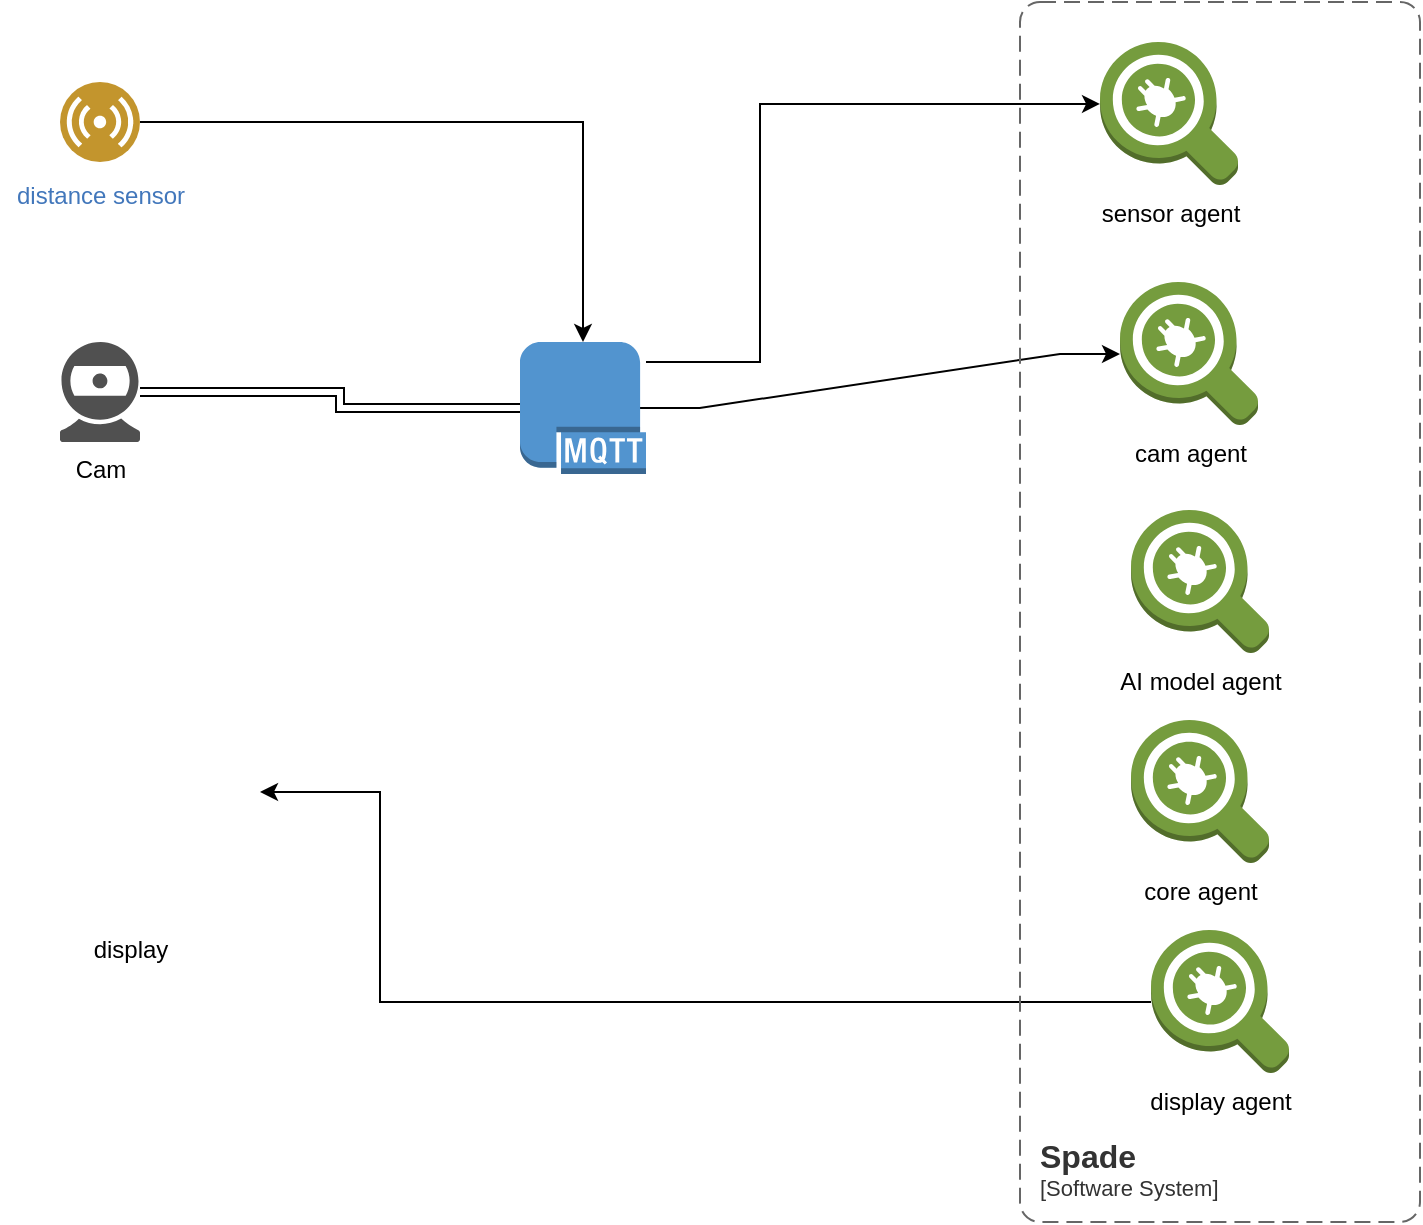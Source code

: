 <mxfile version="21.3.3">
  <diagram name="Page-1" id="j4KkUrHmV3GWsaagCfpN">
    <mxGraphModel dx="1147" dy="658" grid="1" gridSize="10" guides="1" tooltips="1" connect="1" arrows="1" fold="1" page="1" pageScale="1" pageWidth="850" pageHeight="1100" math="0" shadow="0">
      <root>
        <mxCell id="0" />
        <mxCell id="1" parent="0" />
        <mxCell id="eT5R83WgRnjZct5-d_Fm-17" style="edgeStyle=orthogonalEdgeStyle;rounded=0;orthogonalLoop=1;jettySize=auto;html=1;shape=link;" edge="1" parent="1" source="eT5R83WgRnjZct5-d_Fm-3" target="eT5R83WgRnjZct5-d_Fm-38">
          <mxGeometry relative="1" as="geometry">
            <mxPoint x="290" y="245.04" as="targetPoint" />
            <Array as="points">
              <mxPoint x="210" y="245" />
              <mxPoint x="210" y="253" />
            </Array>
          </mxGeometry>
        </mxCell>
        <mxCell id="eT5R83WgRnjZct5-d_Fm-3" value="Cam" style="sketch=0;pointerEvents=1;shadow=0;dashed=0;html=1;strokeColor=none;fillColor=#505050;labelPosition=center;verticalLabelPosition=bottom;verticalAlign=top;outlineConnect=0;align=center;shape=mxgraph.office.devices.webcam;" vertex="1" parent="1">
          <mxGeometry x="70" y="220" width="40" height="50" as="geometry" />
        </mxCell>
        <mxCell id="eT5R83WgRnjZct5-d_Fm-21" style="edgeStyle=entityRelationEdgeStyle;rounded=0;orthogonalLoop=1;jettySize=auto;html=1;strokeColor=default;exitX=0.95;exitY=0.5;exitDx=0;exitDy=0;exitPerimeter=0;" edge="1" parent="1" source="eT5R83WgRnjZct5-d_Fm-38" target="eT5R83WgRnjZct5-d_Fm-20">
          <mxGeometry relative="1" as="geometry">
            <mxPoint x="368" y="249" as="sourcePoint" />
          </mxGeometry>
        </mxCell>
        <mxCell id="eT5R83WgRnjZct5-d_Fm-25" style="edgeStyle=orthogonalEdgeStyle;rounded=0;orthogonalLoop=1;jettySize=auto;html=1;entryX=1;entryY=0.5;entryDx=0;entryDy=0;" edge="1" parent="1" source="eT5R83WgRnjZct5-d_Fm-26" target="eT5R83WgRnjZct5-d_Fm-14">
          <mxGeometry relative="1" as="geometry">
            <Array as="points">
              <mxPoint x="230" y="550" />
              <mxPoint x="230" y="445" />
            </Array>
          </mxGeometry>
        </mxCell>
        <mxCell id="eT5R83WgRnjZct5-d_Fm-16" style="edgeStyle=orthogonalEdgeStyle;rounded=0;orthogonalLoop=1;jettySize=auto;html=1;entryX=0.5;entryY=0;entryDx=0;entryDy=0;entryPerimeter=0;" edge="1" parent="1" source="eT5R83WgRnjZct5-d_Fm-8" target="eT5R83WgRnjZct5-d_Fm-38">
          <mxGeometry relative="1" as="geometry">
            <mxPoint x="329" y="214.625" as="targetPoint" />
          </mxGeometry>
        </mxCell>
        <mxCell id="eT5R83WgRnjZct5-d_Fm-8" value="distance sensor" style="image;aspect=fixed;perimeter=ellipsePerimeter;html=1;align=center;shadow=0;dashed=0;fontColor=#4277BB;labelBackgroundColor=default;fontSize=12;spacingTop=3;image=img/lib/ibm/users/sensor.svg;" vertex="1" parent="1">
          <mxGeometry x="70" y="90" width="40" height="40" as="geometry" />
        </mxCell>
        <mxCell id="eT5R83WgRnjZct5-d_Fm-14" value="display" style="shape=image;html=1;verticalAlign=top;verticalLabelPosition=bottom;labelBackgroundColor=#ffffff;imageAspect=0;aspect=fixed;image=https://cdn4.iconfinder.com/data/icons/48-bubbles/48/24.TV-128.png" vertex="1" parent="1">
          <mxGeometry x="40" y="380" width="130" height="130" as="geometry" />
        </mxCell>
        <mxCell id="eT5R83WgRnjZct5-d_Fm-15" value="&lt;div&gt;sensor agent&lt;/div&gt;" style="outlineConnect=0;dashed=0;verticalLabelPosition=bottom;verticalAlign=top;align=center;html=1;shape=mxgraph.aws3.agent;fillColor=#759C3E;gradientColor=none;" vertex="1" parent="1">
          <mxGeometry x="590" y="70" width="69" height="72" as="geometry" />
        </mxCell>
        <mxCell id="eT5R83WgRnjZct5-d_Fm-20" value="cam agent" style="outlineConnect=0;dashed=0;verticalLabelPosition=bottom;verticalAlign=top;align=center;html=1;shape=mxgraph.aws3.agent;fillColor=#759C3E;gradientColor=none;" vertex="1" parent="1">
          <mxGeometry x="600" y="190" width="69" height="72" as="geometry" />
        </mxCell>
        <mxCell id="eT5R83WgRnjZct5-d_Fm-22" value="&lt;div&gt;AI model agent&lt;/div&gt;&lt;div&gt;&lt;br&gt;&lt;/div&gt;" style="outlineConnect=0;dashed=0;verticalLabelPosition=bottom;verticalAlign=top;align=center;html=1;shape=mxgraph.aws3.agent;fillColor=#759C3E;gradientColor=none;" vertex="1" parent="1">
          <mxGeometry x="605.5" y="304" width="69" height="72" as="geometry" />
        </mxCell>
        <mxCell id="eT5R83WgRnjZct5-d_Fm-26" value="&lt;div&gt;display agent&lt;/div&gt;" style="outlineConnect=0;dashed=0;verticalLabelPosition=bottom;verticalAlign=top;align=center;html=1;shape=mxgraph.aws3.agent;fillColor=#759C3E;gradientColor=none;" vertex="1" parent="1">
          <mxGeometry x="615.5" y="514" width="69" height="72" as="geometry" />
        </mxCell>
        <object placeholders="1" c4Name="Spade" c4Type="SystemScopeBoundary" c4Application="Software System" label="&lt;font style=&quot;font-size: 16px&quot;&gt;&lt;b&gt;&lt;div style=&quot;text-align: left&quot;&gt;%c4Name%&lt;/div&gt;&lt;/b&gt;&lt;/font&gt;&lt;div style=&quot;text-align: left&quot;&gt;[%c4Application%]&lt;/div&gt;" id="eT5R83WgRnjZct5-d_Fm-31">
          <mxCell style="rounded=1;fontSize=11;whiteSpace=wrap;html=1;dashed=1;arcSize=20;fillColor=none;strokeColor=#666666;fontColor=#333333;labelBackgroundColor=none;align=left;verticalAlign=bottom;labelBorderColor=none;spacingTop=0;spacing=10;dashPattern=8 4;metaEdit=1;rotatable=0;perimeter=rectanglePerimeter;noLabel=0;labelPadding=0;allowArrows=0;connectable=0;expand=0;recursiveResize=0;editable=1;pointerEvents=0;absoluteArcSize=1;points=[[0.25,0,0],[0.5,0,0],[0.75,0,0],[1,0.25,0],[1,0.5,0],[1,0.75,0],[0.75,1,0],[0.5,1,0],[0.25,1,0],[0,0.75,0],[0,0.5,0],[0,0.25,0]];" vertex="1" parent="1">
            <mxGeometry x="550" y="50" width="200" height="610" as="geometry" />
          </mxCell>
        </object>
        <mxCell id="eT5R83WgRnjZct5-d_Fm-32" value="core agent" style="outlineConnect=0;dashed=0;verticalLabelPosition=bottom;verticalAlign=top;align=center;html=1;shape=mxgraph.aws3.agent;fillColor=#759C3E;gradientColor=none;" vertex="1" parent="1">
          <mxGeometry x="605.5" y="409" width="69" height="72" as="geometry" />
        </mxCell>
        <mxCell id="eT5R83WgRnjZct5-d_Fm-39" style="edgeStyle=orthogonalEdgeStyle;rounded=0;orthogonalLoop=1;jettySize=auto;html=1;entryX=0;entryY=0.43;entryDx=0;entryDy=0;entryPerimeter=0;" edge="1" parent="1" source="eT5R83WgRnjZct5-d_Fm-38" target="eT5R83WgRnjZct5-d_Fm-15">
          <mxGeometry relative="1" as="geometry">
            <Array as="points">
              <mxPoint x="420" y="230" />
              <mxPoint x="420" y="101" />
            </Array>
          </mxGeometry>
        </mxCell>
        <mxCell id="eT5R83WgRnjZct5-d_Fm-38" value="" style="outlineConnect=0;dashed=0;verticalLabelPosition=bottom;verticalAlign=top;align=center;html=1;shape=mxgraph.aws3.mqtt_protocol;fillColor=#5294CF;gradientColor=none;" vertex="1" parent="1">
          <mxGeometry x="300" y="220" width="63" height="66" as="geometry" />
        </mxCell>
      </root>
    </mxGraphModel>
  </diagram>
</mxfile>
